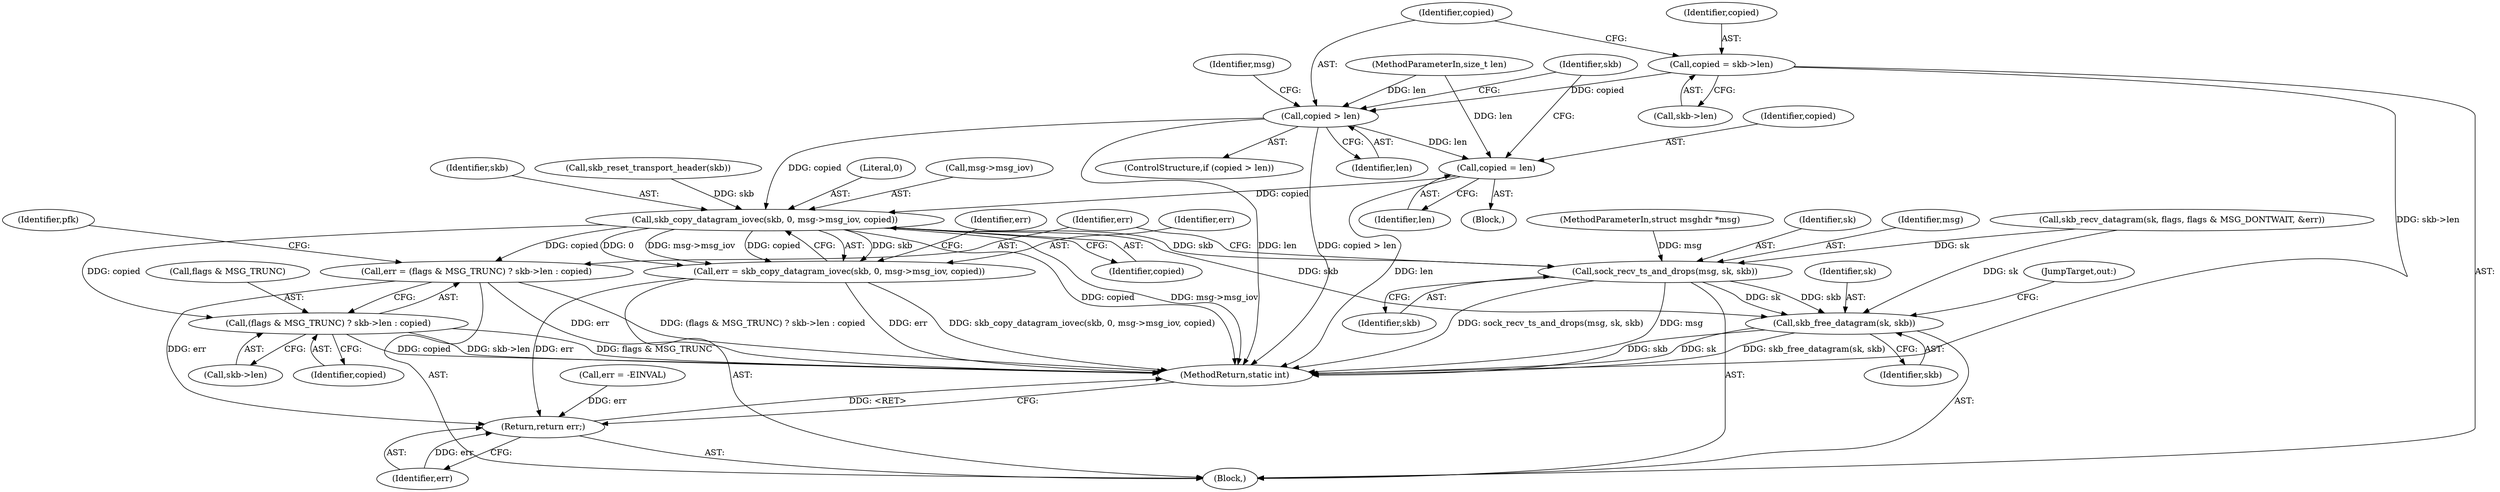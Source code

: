 digraph "0_linux_f3d3342602f8bcbf37d7c46641cb9bca7618eb1c_19@pointer" {
"1000152" [label="(Call,copied = skb->len)"];
"1000158" [label="(Call,copied > len)"];
"1000167" [label="(Call,copied = len)"];
"1000174" [label="(Call,skb_copy_datagram_iovec(skb, 0, msg->msg_iov, copied))"];
"1000172" [label="(Call,err = skb_copy_datagram_iovec(skb, 0, msg->msg_iov, copied))"];
"1000225" [label="(Return,return err;)"];
"1000184" [label="(Call,sock_recv_ts_and_drops(msg, sk, skb))"];
"1000221" [label="(Call,skb_free_datagram(sk, skb))"];
"1000188" [label="(Call,err = (flags & MSG_TRUNC) ? skb->len : copied)"];
"1000190" [label="(Call,(flags & MSG_TRUNC) ? skb->len : copied)"];
"1000175" [label="(Identifier,skb)"];
"1000170" [label="(Call,skb_reset_transport_header(skb))"];
"1000139" [label="(Call,skb_recv_datagram(sk, flags, flags & MSG_DONTWAIT, &err))"];
"1000158" [label="(Call,copied > len)"];
"1000161" [label="(Block,)"];
"1000169" [label="(Identifier,len)"];
"1000160" [label="(Identifier,len)"];
"1000106" [label="(Block,)"];
"1000159" [label="(Identifier,copied)"];
"1000172" [label="(Call,err = skb_copy_datagram_iovec(skb, 0, msg->msg_iov, copied))"];
"1000203" [label="(Identifier,pfk)"];
"1000167" [label="(Call,copied = len)"];
"1000224" [label="(JumpTarget,out:)"];
"1000157" [label="(ControlStructure,if (copied > len))"];
"1000180" [label="(Identifier,copied)"];
"1000103" [label="(MethodParameterIn,struct msghdr *msg)"];
"1000171" [label="(Identifier,skb)"];
"1000104" [label="(MethodParameterIn,size_t len)"];
"1000173" [label="(Identifier,err)"];
"1000189" [label="(Identifier,err)"];
"1000226" [label="(Identifier,err)"];
"1000186" [label="(Identifier,sk)"];
"1000185" [label="(Identifier,msg)"];
"1000174" [label="(Call,skb_copy_datagram_iovec(skb, 0, msg->msg_iov, copied))"];
"1000176" [label="(Literal,0)"];
"1000168" [label="(Identifier,copied)"];
"1000222" [label="(Identifier,sk)"];
"1000187" [label="(Identifier,skb)"];
"1000227" [label="(MethodReturn,static int)"];
"1000184" [label="(Call,sock_recv_ts_and_drops(msg, sk, skb))"];
"1000188" [label="(Call,err = (flags & MSG_TRUNC) ? skb->len : copied)"];
"1000223" [label="(Identifier,skb)"];
"1000191" [label="(Call,flags & MSG_TRUNC)"];
"1000190" [label="(Call,(flags & MSG_TRUNC) ? skb->len : copied)"];
"1000152" [label="(Call,copied = skb->len)"];
"1000177" [label="(Call,msg->msg_iov)"];
"1000225" [label="(Return,return err;)"];
"1000164" [label="(Identifier,msg)"];
"1000154" [label="(Call,skb->len)"];
"1000182" [label="(Identifier,err)"];
"1000121" [label="(Call,err = -EINVAL)"];
"1000197" [label="(Identifier,copied)"];
"1000153" [label="(Identifier,copied)"];
"1000221" [label="(Call,skb_free_datagram(sk, skb))"];
"1000194" [label="(Call,skb->len)"];
"1000152" -> "1000106"  [label="AST: "];
"1000152" -> "1000154"  [label="CFG: "];
"1000153" -> "1000152"  [label="AST: "];
"1000154" -> "1000152"  [label="AST: "];
"1000159" -> "1000152"  [label="CFG: "];
"1000152" -> "1000227"  [label="DDG: skb->len"];
"1000152" -> "1000158"  [label="DDG: copied"];
"1000158" -> "1000157"  [label="AST: "];
"1000158" -> "1000160"  [label="CFG: "];
"1000159" -> "1000158"  [label="AST: "];
"1000160" -> "1000158"  [label="AST: "];
"1000164" -> "1000158"  [label="CFG: "];
"1000171" -> "1000158"  [label="CFG: "];
"1000158" -> "1000227"  [label="DDG: len"];
"1000158" -> "1000227"  [label="DDG: copied > len"];
"1000104" -> "1000158"  [label="DDG: len"];
"1000158" -> "1000167"  [label="DDG: len"];
"1000158" -> "1000174"  [label="DDG: copied"];
"1000167" -> "1000161"  [label="AST: "];
"1000167" -> "1000169"  [label="CFG: "];
"1000168" -> "1000167"  [label="AST: "];
"1000169" -> "1000167"  [label="AST: "];
"1000171" -> "1000167"  [label="CFG: "];
"1000167" -> "1000227"  [label="DDG: len"];
"1000104" -> "1000167"  [label="DDG: len"];
"1000167" -> "1000174"  [label="DDG: copied"];
"1000174" -> "1000172"  [label="AST: "];
"1000174" -> "1000180"  [label="CFG: "];
"1000175" -> "1000174"  [label="AST: "];
"1000176" -> "1000174"  [label="AST: "];
"1000177" -> "1000174"  [label="AST: "];
"1000180" -> "1000174"  [label="AST: "];
"1000172" -> "1000174"  [label="CFG: "];
"1000174" -> "1000227"  [label="DDG: copied"];
"1000174" -> "1000227"  [label="DDG: msg->msg_iov"];
"1000174" -> "1000172"  [label="DDG: skb"];
"1000174" -> "1000172"  [label="DDG: 0"];
"1000174" -> "1000172"  [label="DDG: msg->msg_iov"];
"1000174" -> "1000172"  [label="DDG: copied"];
"1000170" -> "1000174"  [label="DDG: skb"];
"1000174" -> "1000184"  [label="DDG: skb"];
"1000174" -> "1000188"  [label="DDG: copied"];
"1000174" -> "1000190"  [label="DDG: copied"];
"1000174" -> "1000221"  [label="DDG: skb"];
"1000172" -> "1000106"  [label="AST: "];
"1000173" -> "1000172"  [label="AST: "];
"1000182" -> "1000172"  [label="CFG: "];
"1000172" -> "1000227"  [label="DDG: err"];
"1000172" -> "1000227"  [label="DDG: skb_copy_datagram_iovec(skb, 0, msg->msg_iov, copied)"];
"1000172" -> "1000225"  [label="DDG: err"];
"1000225" -> "1000106"  [label="AST: "];
"1000225" -> "1000226"  [label="CFG: "];
"1000226" -> "1000225"  [label="AST: "];
"1000227" -> "1000225"  [label="CFG: "];
"1000225" -> "1000227"  [label="DDG: <RET>"];
"1000226" -> "1000225"  [label="DDG: err"];
"1000188" -> "1000225"  [label="DDG: err"];
"1000121" -> "1000225"  [label="DDG: err"];
"1000184" -> "1000106"  [label="AST: "];
"1000184" -> "1000187"  [label="CFG: "];
"1000185" -> "1000184"  [label="AST: "];
"1000186" -> "1000184"  [label="AST: "];
"1000187" -> "1000184"  [label="AST: "];
"1000189" -> "1000184"  [label="CFG: "];
"1000184" -> "1000227"  [label="DDG: msg"];
"1000184" -> "1000227"  [label="DDG: sock_recv_ts_and_drops(msg, sk, skb)"];
"1000103" -> "1000184"  [label="DDG: msg"];
"1000139" -> "1000184"  [label="DDG: sk"];
"1000184" -> "1000221"  [label="DDG: sk"];
"1000184" -> "1000221"  [label="DDG: skb"];
"1000221" -> "1000106"  [label="AST: "];
"1000221" -> "1000223"  [label="CFG: "];
"1000222" -> "1000221"  [label="AST: "];
"1000223" -> "1000221"  [label="AST: "];
"1000224" -> "1000221"  [label="CFG: "];
"1000221" -> "1000227"  [label="DDG: skb_free_datagram(sk, skb)"];
"1000221" -> "1000227"  [label="DDG: skb"];
"1000221" -> "1000227"  [label="DDG: sk"];
"1000139" -> "1000221"  [label="DDG: sk"];
"1000188" -> "1000106"  [label="AST: "];
"1000188" -> "1000190"  [label="CFG: "];
"1000189" -> "1000188"  [label="AST: "];
"1000190" -> "1000188"  [label="AST: "];
"1000203" -> "1000188"  [label="CFG: "];
"1000188" -> "1000227"  [label="DDG: (flags & MSG_TRUNC) ? skb->len : copied"];
"1000188" -> "1000227"  [label="DDG: err"];
"1000190" -> "1000194"  [label="CFG: "];
"1000190" -> "1000197"  [label="CFG: "];
"1000191" -> "1000190"  [label="AST: "];
"1000194" -> "1000190"  [label="AST: "];
"1000197" -> "1000190"  [label="AST: "];
"1000190" -> "1000227"  [label="DDG: skb->len"];
"1000190" -> "1000227"  [label="DDG: flags & MSG_TRUNC"];
"1000190" -> "1000227"  [label="DDG: copied"];
}

